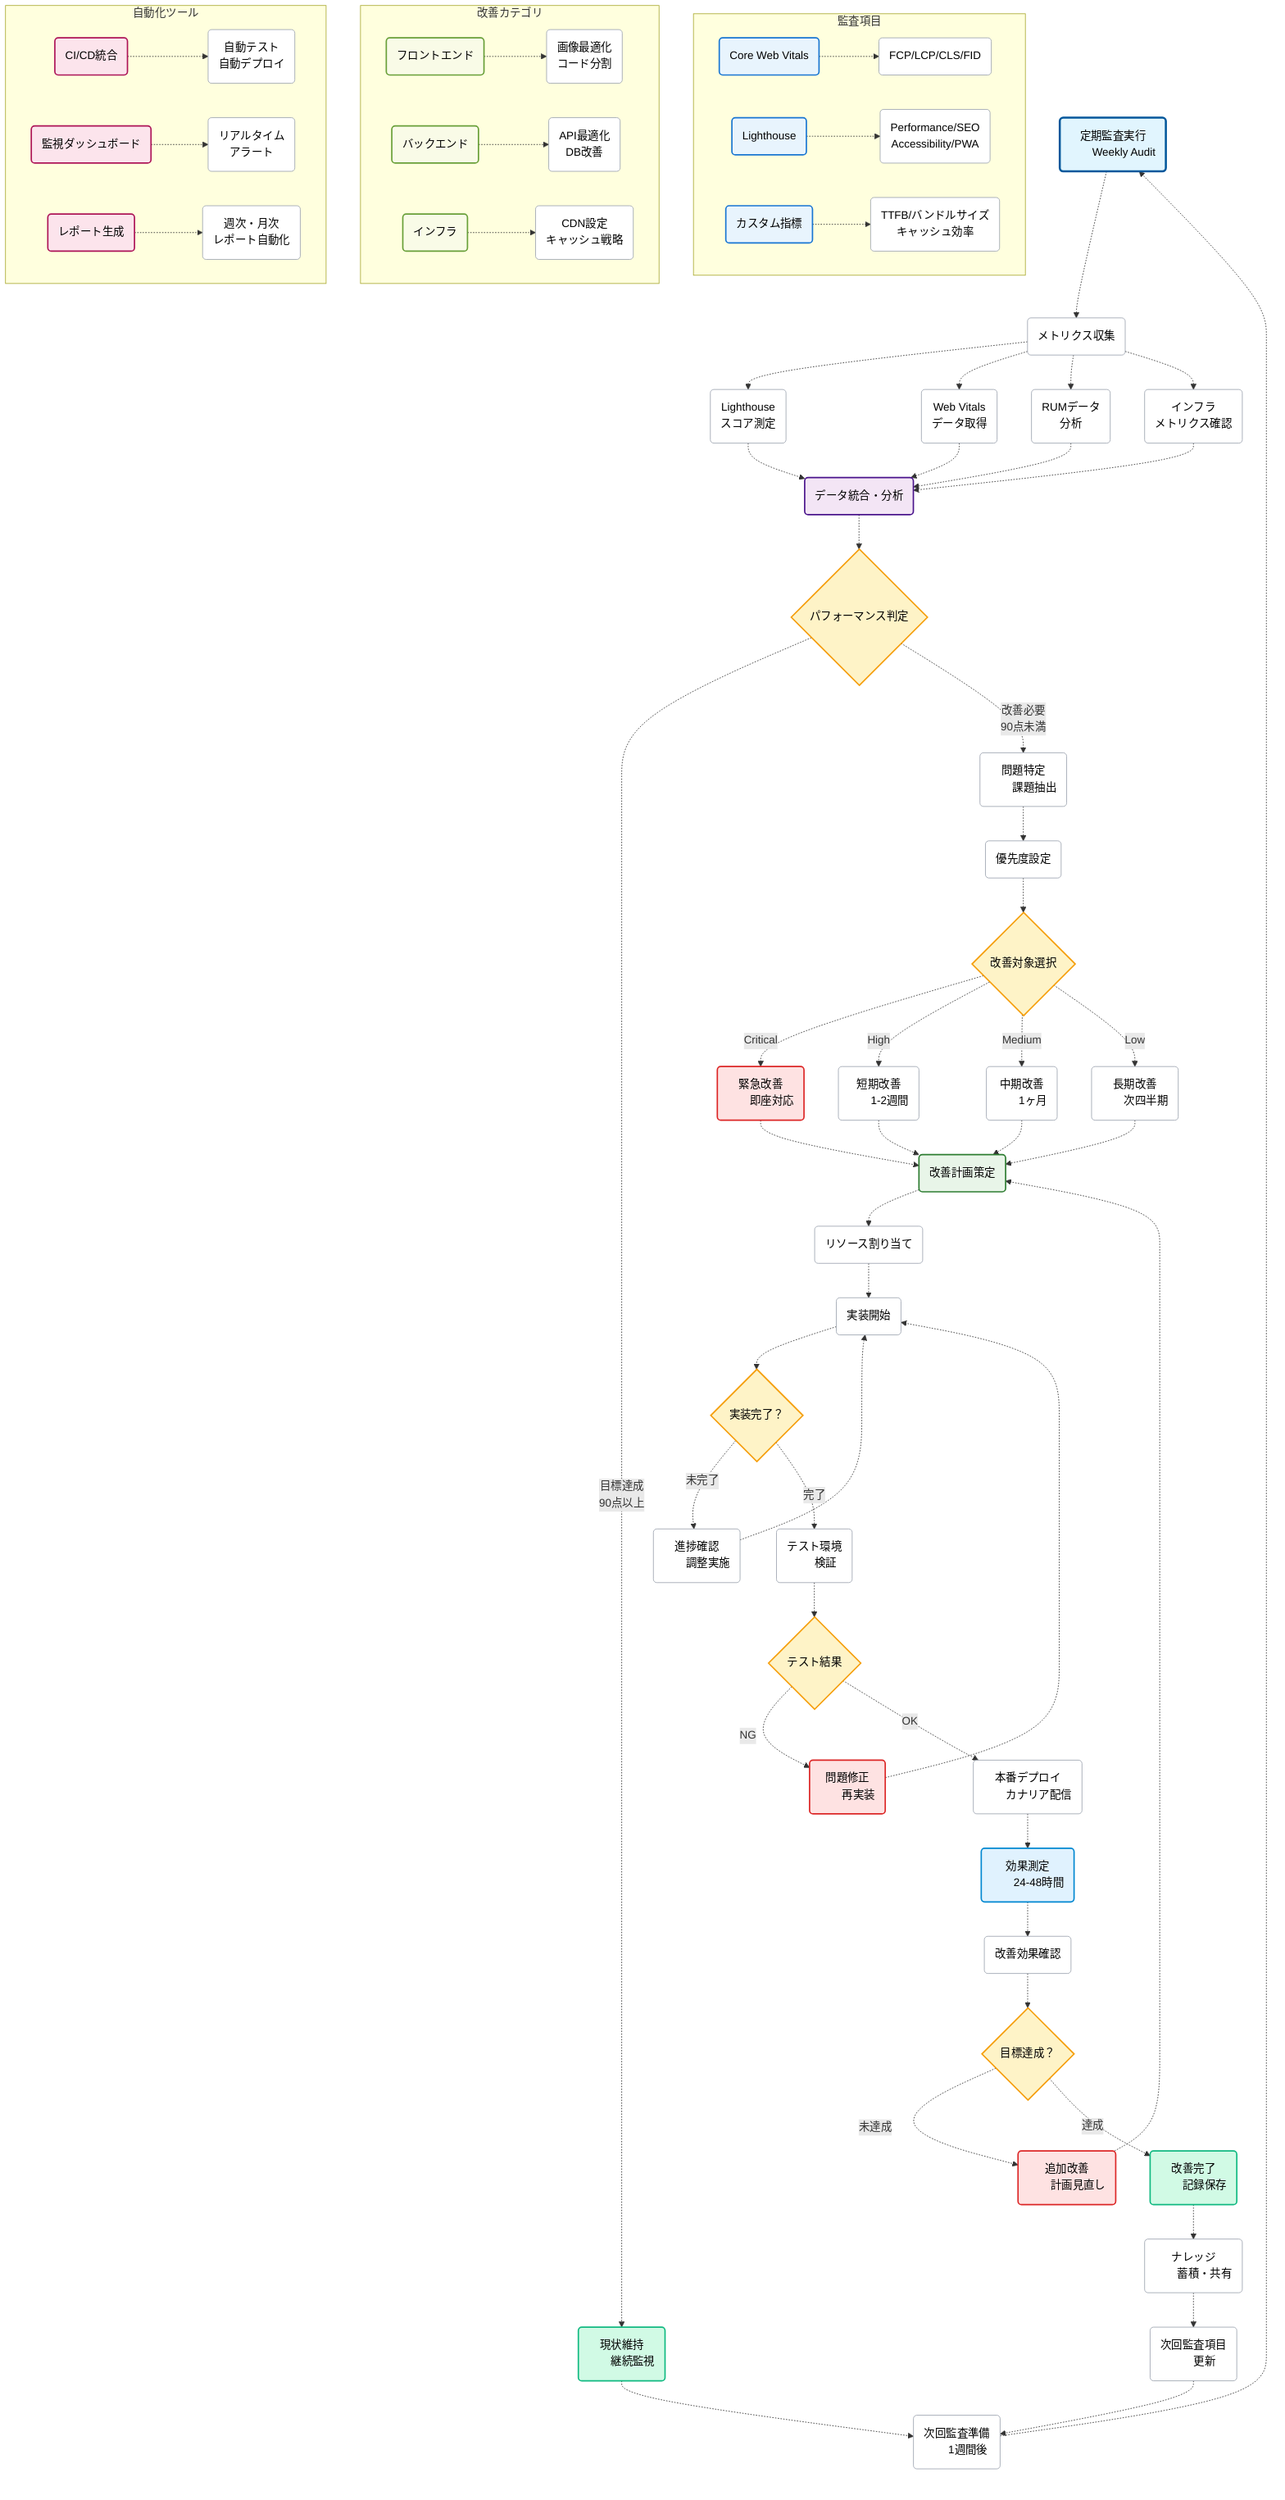 graph TD
    A(定期監査実行<br/>　　Weekly Audit　　) -.-> B(メトリクス収集)
    
    B -.-> C(Lighthouse<br/>スコア測定)
    B -.-> D(Web Vitals<br/>データ取得)
    B -.-> E(RUMデータ<br/>分析)
    B -.-> F(インフラ<br/>メトリクス確認)
    
    C -.-> G(データ統合・分析)
    D -.-> G
    E -.-> G
    F -.-> G
    
    G -.-> H{パフォーマンス判定}
    H -.->|目標達成<br/>90点以上| I(現状維持<br/>　　継続監視　　)
    H -.->|改善必要<br/>90点未満| J(問題特定<br/>　　課題抽出　　)
    
    I -.-> K(次回監査準備<br/>　　1週間後　　)
    K -.-> A
    
    J -.-> L(優先度設定)
    L -.-> M{改善対象選択}
    M -.->|Critical| N(緊急改善<br/>　　即座対応　　)
    M -.->|High| O(短期改善<br/>　　1-2週間　　)
    M -.->|Medium| P(中期改善<br/>　　1ヶ月　　)
    M -.->|Low| Q(長期改善<br/>　　次四半期　　)
    
    N -.-> R(改善計画策定)
    O -.-> R
    P -.-> R
    Q -.-> R
    
    R -.-> S(リソース割り当て)
    S -.-> T(実装開始)
    
    T -.-> U{実装完了？}
    U -.->|未完了| V(進捗確認<br/>　　調整実施　　)
    U -.->|完了| W(テスト環境<br/>　　検証　　)
    
    V -.-> T
    
    W -.-> X{テスト結果}
    X -.->|NG| Y(問題修正<br/>　　再実装　　)
    X -.->|OK| Z(本番デプロイ<br/>　　カナリア配信　　)
    
    Y -.-> T
    
    Z -.-> AA(効果測定<br/>　　24-48時間　　)
    
    AA -.-> BB(改善効果確認)
    BB -.-> CC{目標達成？}
    CC -.->|未達成| DD(追加改善<br/>　　計画見直し　　)
    CC -.->|達成| EE(改善完了<br/>　　記録保存　　)
    
    DD -.-> R
    EE -.-> FF(ナレッジ<br/>　　蓄積・共有　　)
    
    FF -.-> GG(次回監査項目<br/>　　更新　　)
    GG -.-> K
    
    subgraph "監査項目"
        HH(Core Web Vitals) -.-> II(FCP/LCP/CLS/FID)
        JJ(Lighthouse) -.-> KK(Performance/SEO<br/>Accessibility/PWA)
        LL(カスタム指標) -.-> MM(TTFB/バンドルサイズ<br/>キャッシュ効率)
    end
    
    subgraph "改善カテゴリ"
        NN(フロントエンド) -.-> OO(画像最適化<br/>コード分割)
        PP(バックエンド) -.-> QQ(API最適化<br/>DB改善)
        RR(インフラ) -.-> SS(CDN設定<br/>キャッシュ戦略)
    end
    
    subgraph "自動化ツール"
        TT(CI/CD統合) -.-> UU(自動テスト<br/>自動デプロイ)
        VV(監視ダッシュボード) -.-> WW(リアルタイム<br/>アラート)
        XX(レポート生成) -.-> YY(週次・月次<br/>レポート自動化)
    end
    
    style A fill:#e1f5fe,color:#000000,stroke:#01579b,stroke-width:3px
    style H fill:#fef3c7,color:#000000,stroke:#f59e0b,stroke-width:2px
    style M fill:#fef3c7,color:#000000,stroke:#f59e0b,stroke-width:2px
    style U fill:#fef3c7,color:#000000,stroke:#f59e0b,stroke-width:2px
    style X fill:#fef3c7,color:#000000,stroke:#f59e0b,stroke-width:2px
    style CC fill:#fef3c7,color:#000000,stroke:#f59e0b,stroke-width:2px
    style I fill:#d1fae5,color:#000000,stroke:#10b981,stroke-width:2px
    style EE fill:#d1fae5,color:#000000,stroke:#10b981,stroke-width:2px
    style N fill:#fee2e2,color:#000000,stroke:#dc2626,stroke-width:2px
    style Y fill:#fee2e2,color:#000000,stroke:#dc2626,stroke-width:2px
    style DD fill:#fee2e2,color:#000000,stroke:#dc2626,stroke-width:2px
    style G fill:#f3e5f5,color:#000000,stroke:#4a148c,stroke-width:2px
    style R fill:#e8f5e8,color:#000000,stroke:#2e7d32,stroke-width:2px
    style AA fill:#e0f2fe,color:#000000,stroke:#0288d1,stroke-width:2px
    style HH fill:#e8f4fd,color:#000000,stroke:#1976d2,stroke-width:2px
    style JJ fill:#e8f4fd,color:#000000,stroke:#1976d2,stroke-width:2px
    style LL fill:#e8f4fd,color:#000000,stroke:#1976d2,stroke-width:2px
    style NN fill:#f9fbe7,color:#000000,stroke:#689f38,stroke-width:2px
    style PP fill:#f9fbe7,color:#000000,stroke:#689f38,stroke-width:2px
    style RR fill:#f9fbe7,color:#000000,stroke:#689f38,stroke-width:2px
    style TT fill:#fce4ec,color:#000000,stroke:#ad1457,stroke-width:2px
    style VV fill:#fce4ec,color:#000000,stroke:#ad1457,stroke-width:2px
    style XX fill:#fce4ec,color:#000000,stroke:#ad1457,stroke-width:2px
    style B fill:#ffffff,color:#000000,stroke:#9ca3af,stroke-width:1px
    style C fill:#ffffff,color:#000000,stroke:#9ca3af,stroke-width:1px
    style D fill:#ffffff,color:#000000,stroke:#9ca3af,stroke-width:1px
    style E fill:#ffffff,color:#000000,stroke:#9ca3af,stroke-width:1px
    style F fill:#ffffff,color:#000000,stroke:#9ca3af,stroke-width:1px
    style J fill:#ffffff,color:#000000,stroke:#9ca3af,stroke-width:1px
    style K fill:#ffffff,color:#000000,stroke:#9ca3af,stroke-width:1px
    style L fill:#ffffff,color:#000000,stroke:#9ca3af,stroke-width:1px
    style O fill:#ffffff,color:#000000,stroke:#9ca3af,stroke-width:1px
    style P fill:#ffffff,color:#000000,stroke:#9ca3af,stroke-width:1px
    style Q fill:#ffffff,color:#000000,stroke:#9ca3af,stroke-width:1px
    style S fill:#ffffff,color:#000000,stroke:#9ca3af,stroke-width:1px
    style T fill:#ffffff,color:#000000,stroke:#9ca3af,stroke-width:1px
    style V fill:#ffffff,color:#000000,stroke:#9ca3af,stroke-width:1px
    style W fill:#ffffff,color:#000000,stroke:#9ca3af,stroke-width:1px
    style Z fill:#ffffff,color:#000000,stroke:#9ca3af,stroke-width:1px
    style BB fill:#ffffff,color:#000000,stroke:#9ca3af,stroke-width:1px
    style FF fill:#ffffff,color:#000000,stroke:#9ca3af,stroke-width:1px
    style GG fill:#ffffff,color:#000000,stroke:#9ca3af,stroke-width:1px
    style II fill:#ffffff,color:#000000,stroke:#9ca3af,stroke-width:1px
    style KK fill:#ffffff,color:#000000,stroke:#9ca3af,stroke-width:1px
    style MM fill:#ffffff,color:#000000,stroke:#9ca3af,stroke-width:1px
    style OO fill:#ffffff,color:#000000,stroke:#9ca3af,stroke-width:1px
    style QQ fill:#ffffff,color:#000000,stroke:#9ca3af,stroke-width:1px
    style SS fill:#ffffff,color:#000000,stroke:#9ca3af,stroke-width:1px
    style UU fill:#ffffff,color:#000000,stroke:#9ca3af,stroke-width:1px
    style WW fill:#ffffff,color:#000000,stroke:#9ca3af,stroke-width:1px
    style YY fill:#ffffff,color:#000000,stroke:#9ca3af,stroke-width:1px